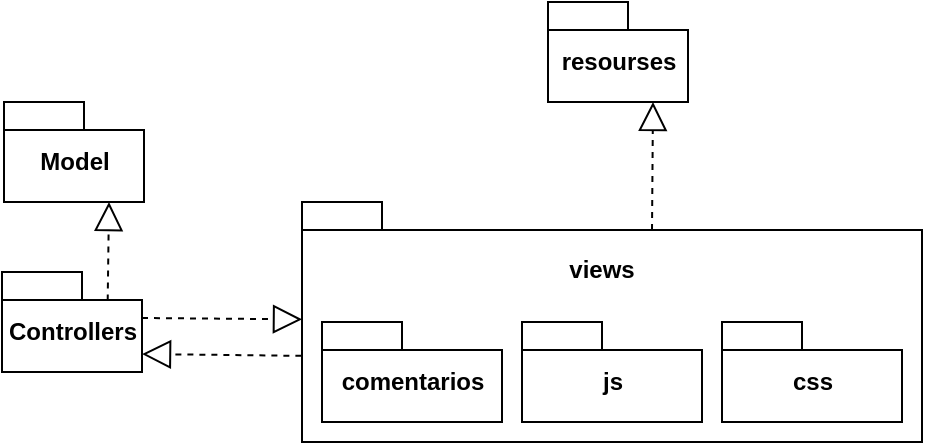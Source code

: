 <mxfile>
    <diagram id="EHehA33UfhxGMK9ixmtz" name="Page-1">
        <mxGraphModel dx="171" dy="126" grid="1" gridSize="10" guides="1" tooltips="1" connect="1" arrows="1" fold="1" page="1" pageScale="1" pageWidth="850" pageHeight="1100" math="0" shadow="0">
            <root>
                <mxCell id="0"/>
                <mxCell id="1" parent="0"/>
                <mxCell id="2" value="Controllers" style="shape=folder;fontStyle=1;spacingTop=10;tabWidth=40;tabHeight=14;tabPosition=left;html=1;" vertex="1" parent="1">
                    <mxGeometry x="220" y="265" width="70" height="50" as="geometry"/>
                </mxCell>
                <mxCell id="3" value="resourses" style="shape=folder;fontStyle=1;spacingTop=10;tabWidth=40;tabHeight=14;tabPosition=left;html=1;" vertex="1" parent="1">
                    <mxGeometry x="493" y="130" width="70" height="50" as="geometry"/>
                </mxCell>
                <mxCell id="4" value="" style="shape=folder;fontStyle=1;spacingTop=10;tabWidth=40;tabHeight=14;tabPosition=left;html=1;" vertex="1" parent="1">
                    <mxGeometry x="370" y="230" width="310" height="120" as="geometry"/>
                </mxCell>
                <mxCell id="5" value="comentarios" style="shape=folder;fontStyle=1;spacingTop=10;tabWidth=40;tabHeight=14;tabPosition=left;html=1;" vertex="1" parent="1">
                    <mxGeometry x="380" y="290" width="90" height="50" as="geometry"/>
                </mxCell>
                <mxCell id="6" value="js" style="shape=folder;fontStyle=1;spacingTop=10;tabWidth=40;tabHeight=14;tabPosition=left;html=1;" vertex="1" parent="1">
                    <mxGeometry x="480" y="290" width="90" height="50" as="geometry"/>
                </mxCell>
                <mxCell id="8" value="views" style="text;align=center;fontStyle=1;verticalAlign=middle;spacingLeft=3;spacingRight=3;strokeColor=none;rotatable=0;points=[[0,0.5],[1,0.5]];portConstraint=eastwest;" vertex="1" parent="1">
                    <mxGeometry x="480" y="250" width="80" height="26" as="geometry"/>
                </mxCell>
                <mxCell id="9" value="css" style="shape=folder;fontStyle=1;spacingTop=10;tabWidth=40;tabHeight=14;tabPosition=left;html=1;" vertex="1" parent="1">
                    <mxGeometry x="580" y="290" width="90" height="50" as="geometry"/>
                </mxCell>
                <mxCell id="10" value="Model" style="shape=folder;fontStyle=1;spacingTop=10;tabWidth=40;tabHeight=14;tabPosition=left;html=1;" vertex="1" parent="1">
                    <mxGeometry x="221" y="180" width="70" height="50" as="geometry"/>
                </mxCell>
                <mxCell id="14" value="" style="endArrow=block;dashed=1;endFill=0;endSize=12;html=1;entryX=0.75;entryY=1;entryDx=0;entryDy=0;entryPerimeter=0;exitX=0;exitY=0;exitDx=175;exitDy=14;exitPerimeter=0;" edge="1" parent="1" source="4" target="3">
                    <mxGeometry width="160" relative="1" as="geometry">
                        <mxPoint x="470" y="270" as="sourcePoint"/>
                        <mxPoint x="630" y="270" as="targetPoint"/>
                    </mxGeometry>
                </mxCell>
                <mxCell id="15" value="" style="endArrow=block;dashed=1;endFill=0;endSize=12;html=1;exitX=0;exitY=0;exitDx=70;exitDy=23;exitPerimeter=0;" edge="1" parent="1" source="2" target="4">
                    <mxGeometry width="160" relative="1" as="geometry">
                        <mxPoint x="290" y="250" as="sourcePoint"/>
                        <mxPoint x="290.5" y="186" as="targetPoint"/>
                    </mxGeometry>
                </mxCell>
                <mxCell id="16" value="" style="endArrow=block;dashed=1;endFill=0;endSize=12;html=1;entryX=0;entryY=0;entryDx=70;entryDy=41;entryPerimeter=0;exitX=-0.001;exitY=0.641;exitDx=0;exitDy=0;exitPerimeter=0;" edge="1" parent="1" source="4" target="2">
                    <mxGeometry width="160" relative="1" as="geometry">
                        <mxPoint x="330" y="350" as="sourcePoint"/>
                        <mxPoint x="300" y="380" as="targetPoint"/>
                    </mxGeometry>
                </mxCell>
                <mxCell id="17" value="" style="endArrow=block;dashed=1;endFill=0;endSize=12;html=1;exitX=0.755;exitY=0.286;exitDx=0;exitDy=0;exitPerimeter=0;entryX=0.75;entryY=1;entryDx=0;entryDy=0;entryPerimeter=0;" edge="1" parent="1" source="2" target="10">
                    <mxGeometry width="160" relative="1" as="geometry">
                        <mxPoint x="300" y="298" as="sourcePoint"/>
                        <mxPoint x="270" y="190" as="targetPoint"/>
                    </mxGeometry>
                </mxCell>
            </root>
        </mxGraphModel>
    </diagram>
</mxfile>